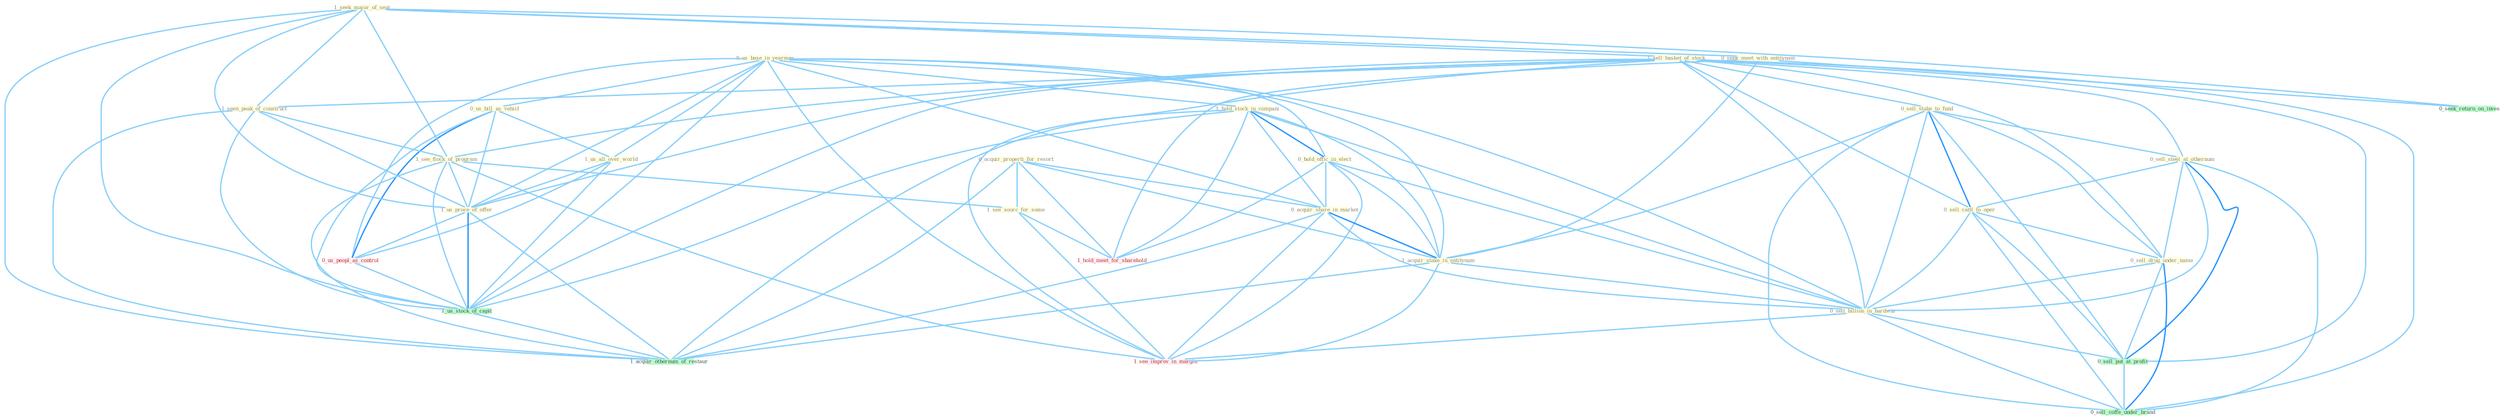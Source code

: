 Graph G{ 
    node
    [shape=polygon,style=filled,width=.5,height=.06,color="#BDFCC9",fixedsize=true,fontsize=4,
    fontcolor="#2f4f4f"];
    {node
    [color="#ffffe0", fontcolor="#8b7d6b"] "0_us_base_in_yearnum " "0_us_bill_as_vehicl " "1_seek_major_of_seat " "1_sell_basket_of_stock " "1_seen_peak_of_construct " "0_sell_stake_to_fund " "0_sell_steel_at_othernum " "1_see_flock_of_program " "1_hold_stock_in_compani " "0_seek_meet_with_entitynam " "0_acquir_properti_for_resort " "0_hold_offic_in_elect " "0_acquir_share_in_market " "1_see_sourc_for_some " "0_sell_cattl_to_oper " "0_sell_drug_under_name " "1_acquir_stake_in_entitynam " "1_us_all_over_world " "1_us_proce_of_offer " "0_sell_billion_in_hardwar "}
{node [color="#fff0f5", fontcolor="#b22222"] "0_us_peopl_as_control " "1_see_improv_in_margin " "1_hold_meet_for_sharehold "}
edge [color="#B0E2FF"];

	"0_us_base_in_yearnum " -- "0_us_bill_as_vehicl " [w="1", color="#87cefa" ];
	"0_us_base_in_yearnum " -- "1_hold_stock_in_compani " [w="1", color="#87cefa" ];
	"0_us_base_in_yearnum " -- "0_hold_offic_in_elect " [w="1", color="#87cefa" ];
	"0_us_base_in_yearnum " -- "0_acquir_share_in_market " [w="1", color="#87cefa" ];
	"0_us_base_in_yearnum " -- "1_acquir_stake_in_entitynam " [w="1", color="#87cefa" ];
	"0_us_base_in_yearnum " -- "1_us_all_over_world " [w="1", color="#87cefa" ];
	"0_us_base_in_yearnum " -- "1_us_proce_of_offer " [w="1", color="#87cefa" ];
	"0_us_base_in_yearnum " -- "0_sell_billion_in_hardwar " [w="1", color="#87cefa" ];
	"0_us_base_in_yearnum " -- "0_us_peopl_as_control " [w="1", color="#87cefa" ];
	"0_us_base_in_yearnum " -- "1_us_stock_of_capit " [w="1", color="#87cefa" ];
	"0_us_base_in_yearnum " -- "1_see_improv_in_margin " [w="1", color="#87cefa" ];
	"0_us_bill_as_vehicl " -- "1_us_all_over_world " [w="1", color="#87cefa" ];
	"0_us_bill_as_vehicl " -- "1_us_proce_of_offer " [w="1", color="#87cefa" ];
	"0_us_bill_as_vehicl " -- "0_us_peopl_as_control " [w="2", color="#1e90ff" , len=0.8];
	"0_us_bill_as_vehicl " -- "1_us_stock_of_capit " [w="1", color="#87cefa" ];
	"1_seek_major_of_seat " -- "1_sell_basket_of_stock " [w="1", color="#87cefa" ];
	"1_seek_major_of_seat " -- "1_seen_peak_of_construct " [w="1", color="#87cefa" ];
	"1_seek_major_of_seat " -- "1_see_flock_of_program " [w="1", color="#87cefa" ];
	"1_seek_major_of_seat " -- "0_seek_meet_with_entitynam " [w="1", color="#87cefa" ];
	"1_seek_major_of_seat " -- "1_us_proce_of_offer " [w="1", color="#87cefa" ];
	"1_seek_major_of_seat " -- "0_seek_return_on_invest " [w="1", color="#87cefa" ];
	"1_seek_major_of_seat " -- "1_us_stock_of_capit " [w="1", color="#87cefa" ];
	"1_seek_major_of_seat " -- "1_acquir_othernum_of_restaur " [w="1", color="#87cefa" ];
	"1_sell_basket_of_stock " -- "1_seen_peak_of_construct " [w="1", color="#87cefa" ];
	"1_sell_basket_of_stock " -- "0_sell_stake_to_fund " [w="1", color="#87cefa" ];
	"1_sell_basket_of_stock " -- "0_sell_steel_at_othernum " [w="1", color="#87cefa" ];
	"1_sell_basket_of_stock " -- "1_see_flock_of_program " [w="1", color="#87cefa" ];
	"1_sell_basket_of_stock " -- "0_sell_cattl_to_oper " [w="1", color="#87cefa" ];
	"1_sell_basket_of_stock " -- "0_sell_drug_under_name " [w="1", color="#87cefa" ];
	"1_sell_basket_of_stock " -- "1_us_proce_of_offer " [w="1", color="#87cefa" ];
	"1_sell_basket_of_stock " -- "0_sell_billion_in_hardwar " [w="1", color="#87cefa" ];
	"1_sell_basket_of_stock " -- "0_sell_put_at_profit " [w="1", color="#87cefa" ];
	"1_sell_basket_of_stock " -- "1_us_stock_of_capit " [w="1", color="#87cefa" ];
	"1_sell_basket_of_stock " -- "0_sell_coffe_under_brand " [w="1", color="#87cefa" ];
	"1_sell_basket_of_stock " -- "1_acquir_othernum_of_restaur " [w="1", color="#87cefa" ];
	"1_seen_peak_of_construct " -- "1_see_flock_of_program " [w="1", color="#87cefa" ];
	"1_seen_peak_of_construct " -- "1_us_proce_of_offer " [w="1", color="#87cefa" ];
	"1_seen_peak_of_construct " -- "1_us_stock_of_capit " [w="1", color="#87cefa" ];
	"1_seen_peak_of_construct " -- "1_acquir_othernum_of_restaur " [w="1", color="#87cefa" ];
	"0_sell_stake_to_fund " -- "0_sell_steel_at_othernum " [w="1", color="#87cefa" ];
	"0_sell_stake_to_fund " -- "0_sell_cattl_to_oper " [w="2", color="#1e90ff" , len=0.8];
	"0_sell_stake_to_fund " -- "0_sell_drug_under_name " [w="1", color="#87cefa" ];
	"0_sell_stake_to_fund " -- "1_acquir_stake_in_entitynam " [w="1", color="#87cefa" ];
	"0_sell_stake_to_fund " -- "0_sell_billion_in_hardwar " [w="1", color="#87cefa" ];
	"0_sell_stake_to_fund " -- "0_sell_put_at_profit " [w="1", color="#87cefa" ];
	"0_sell_stake_to_fund " -- "0_sell_coffe_under_brand " [w="1", color="#87cefa" ];
	"0_sell_steel_at_othernum " -- "0_sell_cattl_to_oper " [w="1", color="#87cefa" ];
	"0_sell_steel_at_othernum " -- "0_sell_drug_under_name " [w="1", color="#87cefa" ];
	"0_sell_steel_at_othernum " -- "0_sell_billion_in_hardwar " [w="1", color="#87cefa" ];
	"0_sell_steel_at_othernum " -- "0_sell_put_at_profit " [w="2", color="#1e90ff" , len=0.8];
	"0_sell_steel_at_othernum " -- "0_sell_coffe_under_brand " [w="1", color="#87cefa" ];
	"1_see_flock_of_program " -- "1_see_sourc_for_some " [w="1", color="#87cefa" ];
	"1_see_flock_of_program " -- "1_us_proce_of_offer " [w="1", color="#87cefa" ];
	"1_see_flock_of_program " -- "1_us_stock_of_capit " [w="1", color="#87cefa" ];
	"1_see_flock_of_program " -- "1_see_improv_in_margin " [w="1", color="#87cefa" ];
	"1_see_flock_of_program " -- "1_acquir_othernum_of_restaur " [w="1", color="#87cefa" ];
	"1_hold_stock_in_compani " -- "0_hold_offic_in_elect " [w="2", color="#1e90ff" , len=0.8];
	"1_hold_stock_in_compani " -- "0_acquir_share_in_market " [w="1", color="#87cefa" ];
	"1_hold_stock_in_compani " -- "1_acquir_stake_in_entitynam " [w="1", color="#87cefa" ];
	"1_hold_stock_in_compani " -- "0_sell_billion_in_hardwar " [w="1", color="#87cefa" ];
	"1_hold_stock_in_compani " -- "1_us_stock_of_capit " [w="1", color="#87cefa" ];
	"1_hold_stock_in_compani " -- "1_see_improv_in_margin " [w="1", color="#87cefa" ];
	"1_hold_stock_in_compani " -- "1_hold_meet_for_sharehold " [w="1", color="#87cefa" ];
	"0_seek_meet_with_entitynam " -- "1_acquir_stake_in_entitynam " [w="1", color="#87cefa" ];
	"0_seek_meet_with_entitynam " -- "0_seek_return_on_invest " [w="1", color="#87cefa" ];
	"0_seek_meet_with_entitynam " -- "1_hold_meet_for_sharehold " [w="1", color="#87cefa" ];
	"0_acquir_properti_for_resort " -- "0_acquir_share_in_market " [w="1", color="#87cefa" ];
	"0_acquir_properti_for_resort " -- "1_see_sourc_for_some " [w="1", color="#87cefa" ];
	"0_acquir_properti_for_resort " -- "1_acquir_stake_in_entitynam " [w="1", color="#87cefa" ];
	"0_acquir_properti_for_resort " -- "1_hold_meet_for_sharehold " [w="1", color="#87cefa" ];
	"0_acquir_properti_for_resort " -- "1_acquir_othernum_of_restaur " [w="1", color="#87cefa" ];
	"0_hold_offic_in_elect " -- "0_acquir_share_in_market " [w="1", color="#87cefa" ];
	"0_hold_offic_in_elect " -- "1_acquir_stake_in_entitynam " [w="1", color="#87cefa" ];
	"0_hold_offic_in_elect " -- "0_sell_billion_in_hardwar " [w="1", color="#87cefa" ];
	"0_hold_offic_in_elect " -- "1_see_improv_in_margin " [w="1", color="#87cefa" ];
	"0_hold_offic_in_elect " -- "1_hold_meet_for_sharehold " [w="1", color="#87cefa" ];
	"0_acquir_share_in_market " -- "1_acquir_stake_in_entitynam " [w="2", color="#1e90ff" , len=0.8];
	"0_acquir_share_in_market " -- "0_sell_billion_in_hardwar " [w="1", color="#87cefa" ];
	"0_acquir_share_in_market " -- "1_see_improv_in_margin " [w="1", color="#87cefa" ];
	"0_acquir_share_in_market " -- "1_acquir_othernum_of_restaur " [w="1", color="#87cefa" ];
	"1_see_sourc_for_some " -- "1_see_improv_in_margin " [w="1", color="#87cefa" ];
	"1_see_sourc_for_some " -- "1_hold_meet_for_sharehold " [w="1", color="#87cefa" ];
	"0_sell_cattl_to_oper " -- "0_sell_drug_under_name " [w="1", color="#87cefa" ];
	"0_sell_cattl_to_oper " -- "0_sell_billion_in_hardwar " [w="1", color="#87cefa" ];
	"0_sell_cattl_to_oper " -- "0_sell_put_at_profit " [w="1", color="#87cefa" ];
	"0_sell_cattl_to_oper " -- "0_sell_coffe_under_brand " [w="1", color="#87cefa" ];
	"0_sell_drug_under_name " -- "0_sell_billion_in_hardwar " [w="1", color="#87cefa" ];
	"0_sell_drug_under_name " -- "0_sell_put_at_profit " [w="1", color="#87cefa" ];
	"0_sell_drug_under_name " -- "0_sell_coffe_under_brand " [w="2", color="#1e90ff" , len=0.8];
	"1_acquir_stake_in_entitynam " -- "0_sell_billion_in_hardwar " [w="1", color="#87cefa" ];
	"1_acquir_stake_in_entitynam " -- "1_see_improv_in_margin " [w="1", color="#87cefa" ];
	"1_acquir_stake_in_entitynam " -- "1_acquir_othernum_of_restaur " [w="1", color="#87cefa" ];
	"1_us_all_over_world " -- "1_us_proce_of_offer " [w="1", color="#87cefa" ];
	"1_us_all_over_world " -- "0_us_peopl_as_control " [w="1", color="#87cefa" ];
	"1_us_all_over_world " -- "1_us_stock_of_capit " [w="1", color="#87cefa" ];
	"1_us_proce_of_offer " -- "0_us_peopl_as_control " [w="1", color="#87cefa" ];
	"1_us_proce_of_offer " -- "1_us_stock_of_capit " [w="2", color="#1e90ff" , len=0.8];
	"1_us_proce_of_offer " -- "1_acquir_othernum_of_restaur " [w="1", color="#87cefa" ];
	"0_sell_billion_in_hardwar " -- "0_sell_put_at_profit " [w="1", color="#87cefa" ];
	"0_sell_billion_in_hardwar " -- "1_see_improv_in_margin " [w="1", color="#87cefa" ];
	"0_sell_billion_in_hardwar " -- "0_sell_coffe_under_brand " [w="1", color="#87cefa" ];
	"0_us_peopl_as_control " -- "1_us_stock_of_capit " [w="1", color="#87cefa" ];
	"0_sell_put_at_profit " -- "0_sell_coffe_under_brand " [w="1", color="#87cefa" ];
	"1_us_stock_of_capit " -- "1_acquir_othernum_of_restaur " [w="1", color="#87cefa" ];
}